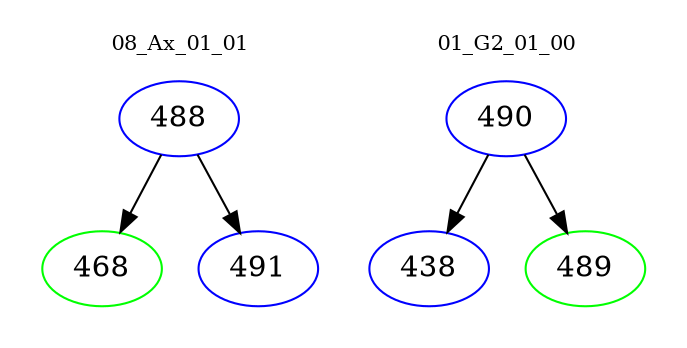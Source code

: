 digraph{
subgraph cluster_0 {
color = white
label = "08_Ax_01_01";
fontsize=10;
T0_488 [label="488", color="blue"]
T0_488 -> T0_468 [color="black"]
T0_468 [label="468", color="green"]
T0_488 -> T0_491 [color="black"]
T0_491 [label="491", color="blue"]
}
subgraph cluster_1 {
color = white
label = "01_G2_01_00";
fontsize=10;
T1_490 [label="490", color="blue"]
T1_490 -> T1_438 [color="black"]
T1_438 [label="438", color="blue"]
T1_490 -> T1_489 [color="black"]
T1_489 [label="489", color="green"]
}
}
